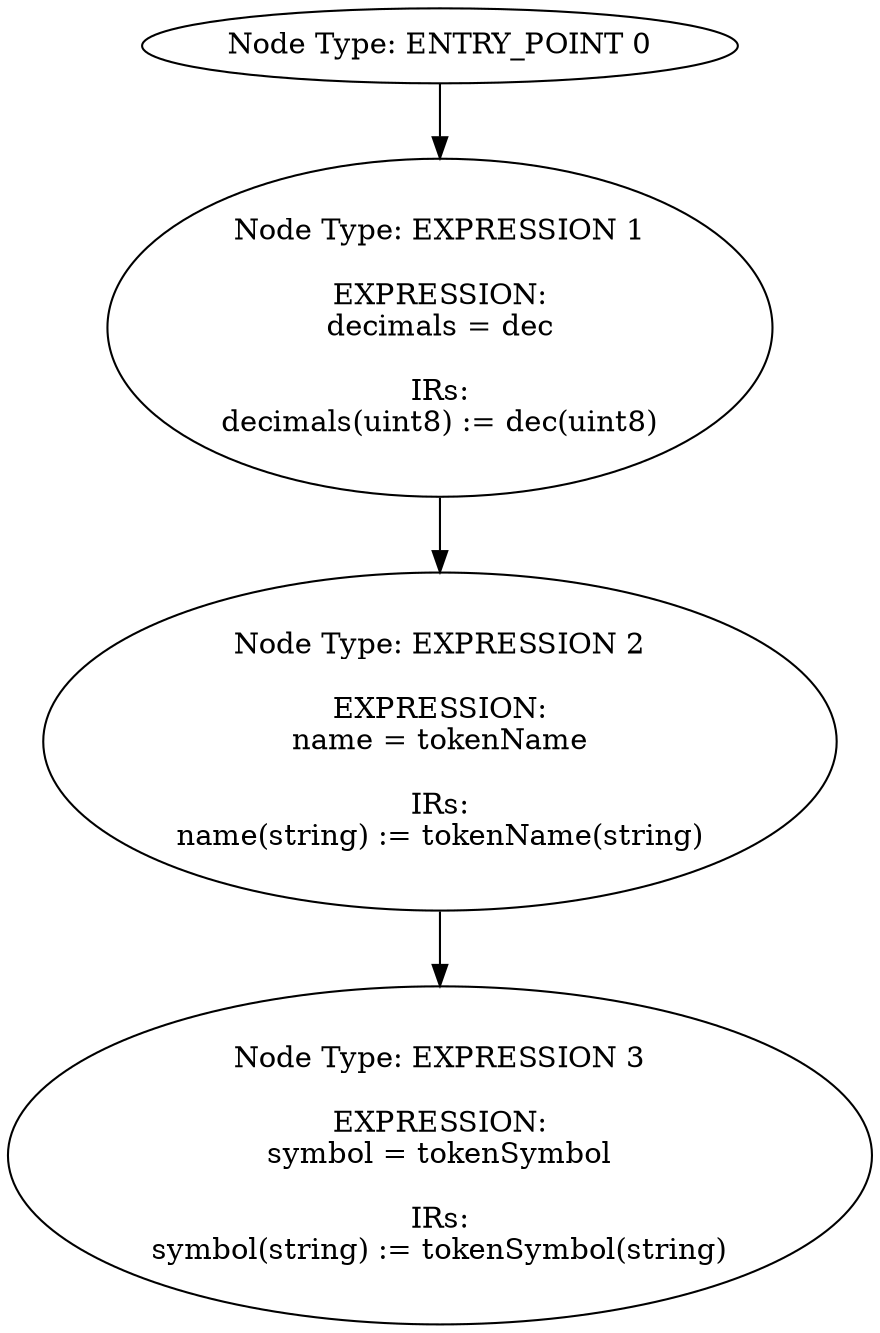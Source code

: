 digraph{
0[label="Node Type: ENTRY_POINT 0
"];
0->1;
1[label="Node Type: EXPRESSION 1

EXPRESSION:
decimals = dec

IRs:
decimals(uint8) := dec(uint8)"];
1->2;
2[label="Node Type: EXPRESSION 2

EXPRESSION:
name = tokenName

IRs:
name(string) := tokenName(string)"];
2->3;
3[label="Node Type: EXPRESSION 3

EXPRESSION:
symbol = tokenSymbol

IRs:
symbol(string) := tokenSymbol(string)"];
}
